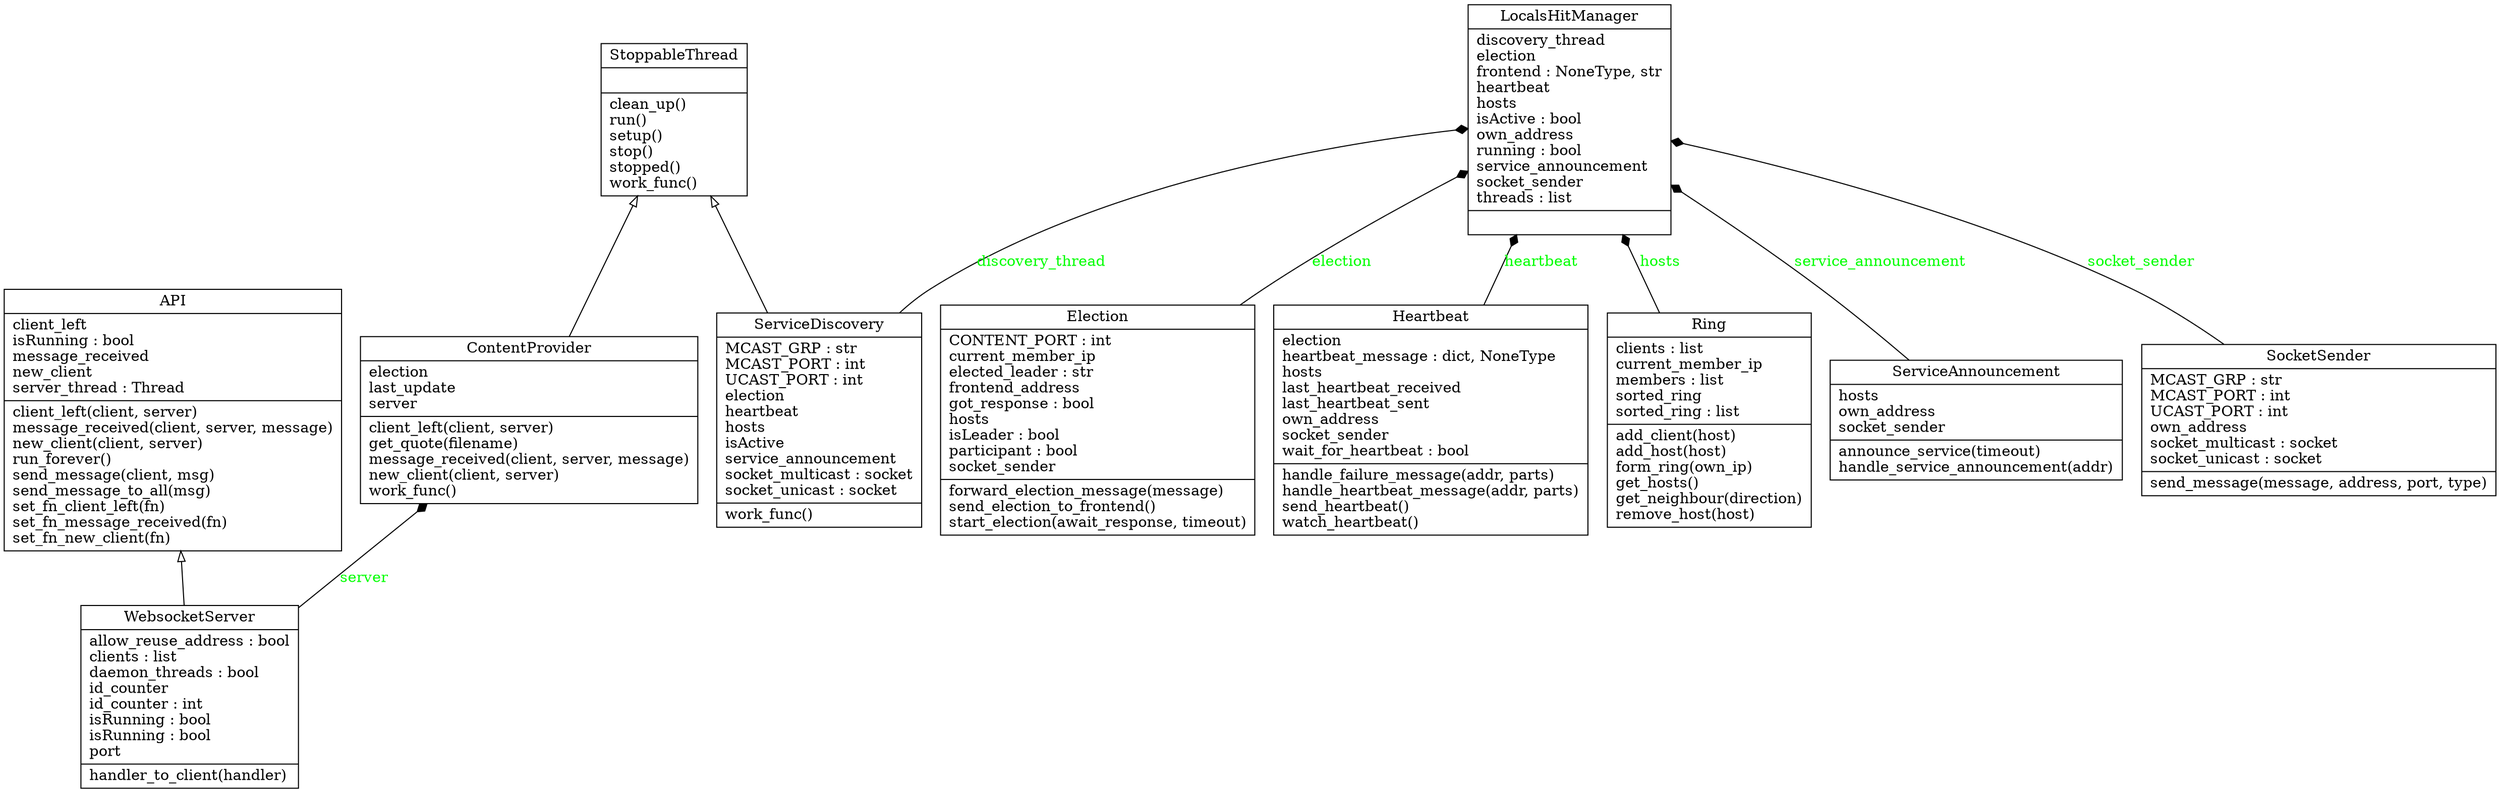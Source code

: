 digraph "classes_localshit" {
charset="utf-8"
rankdir=BT
"0" [label="{API|client_left\lisRunning : bool\lmessage_received\lnew_client\lserver_thread : Thread\l|client_left(client, server)\lmessage_received(client, server, message)\lnew_client(client, server)\lrun_forever()\lsend_message(client, msg)\lsend_message_to_all(msg)\lset_fn_client_left(fn)\lset_fn_message_received(fn)\lset_fn_new_client(fn)\l}", shape="record"];
"2" [label="{ContentProvider|election\llast_update\lserver\l|client_left(client, server)\lget_quote(filename)\lmessage_received(client, server, message)\lnew_client(client, server)\lwork_func()\l}", shape="record"];
"3" [label="{Election|CONTENT_PORT : int\lcurrent_member_ip\lelected_leader : str\lfrontend_address\lgot_response : bool\lhosts\lisLeader : bool\lparticipant : bool\lsocket_sender\l|forward_election_message(message)\lsend_election_to_frontend()\lstart_election(await_response, timeout)\l}", shape="record"];
"5" [label="{Heartbeat|election\lheartbeat_message : dict, NoneType\lhosts\llast_heartbeat_received\llast_heartbeat_sent\lown_address\lsocket_sender\lwait_for_heartbeat : bool\l|handle_failure_message(addr, parts)\lhandle_heartbeat_message(addr, parts)\lsend_heartbeat()\lwatch_heartbeat()\l}", shape="record"];
"6" [label="{LocalsHitManager|discovery_thread\lelection\lfrontend : NoneType, str\lheartbeat\lhosts\lisActive : bool\lown_address\lrunning : bool\lservice_announcement\lsocket_sender\lthreads : list\l|}", shape="record"];
"9" [label="{Ring|clients : list\lcurrent_member_ip\lmembers : list\lsorted_ring\lsorted_ring : list\l|add_client(host)\ladd_host(host)\lform_ring(own_ip)\lget_hosts()\lget_neighbour(direction)\lremove_host(host)\l}", shape="record"];
"10" [label="{ServiceAnnouncement|hosts\lown_address\lsocket_sender\l|announce_service(timeout)\lhandle_service_announcement(addr)\l}", shape="record"];
"11" [label="{ServiceDiscovery|MCAST_GRP : str\lMCAST_PORT : int\lUCAST_PORT : int\lelection\lheartbeat\lhosts\lisActive\lservice_announcement\lsocket_multicast : socket\lsocket_unicast : socket\l|work_func()\l}", shape="record"];
"12" [label="{SocketSender|MCAST_GRP : str\lMCAST_PORT : int\lUCAST_PORT : int\lown_address\lsocket_multicast : socket\lsocket_unicast : socket\l|send_message(message, address, port, type)\l}", shape="record"];
"13" [label="{StoppableThread|\l|clean_up()\lrun()\lsetup()\lstop()\lstopped()\lwork_func()\l}", shape="record"];
"16" [label="{WebsocketServer|allow_reuse_address : bool\lclients : list\ldaemon_threads : bool\lid_counter\lid_counter : int\lisRunning : bool\lisRunning : bool\lport\l|handler_to_client(handler)\l}", shape="record"];
"2" -> "13" [arrowhead="empty", arrowtail="none"];
"11" -> "13" [arrowhead="empty", arrowtail="none"];
"16" -> "0" [arrowhead="empty", arrowtail="none"];
"3" -> "6" [arrowhead="diamond", arrowtail="none", fontcolor="green", label="election", style="solid"];
"5" -> "6" [arrowhead="diamond", arrowtail="none", fontcolor="green", label="heartbeat", style="solid"];
"9" -> "6" [arrowhead="diamond", arrowtail="none", fontcolor="green", label="hosts", style="solid"];
"10" -> "6" [arrowhead="diamond", arrowtail="none", fontcolor="green", label="service_announcement", style="solid"];
"11" -> "6" [arrowhead="diamond", arrowtail="none", fontcolor="green", label="discovery_thread", style="solid"];
"12" -> "6" [arrowhead="diamond", arrowtail="none", fontcolor="green", label="socket_sender", style="solid"];
"16" -> "2" [arrowhead="diamond", arrowtail="none", fontcolor="green", label="server", style="solid"];
}
